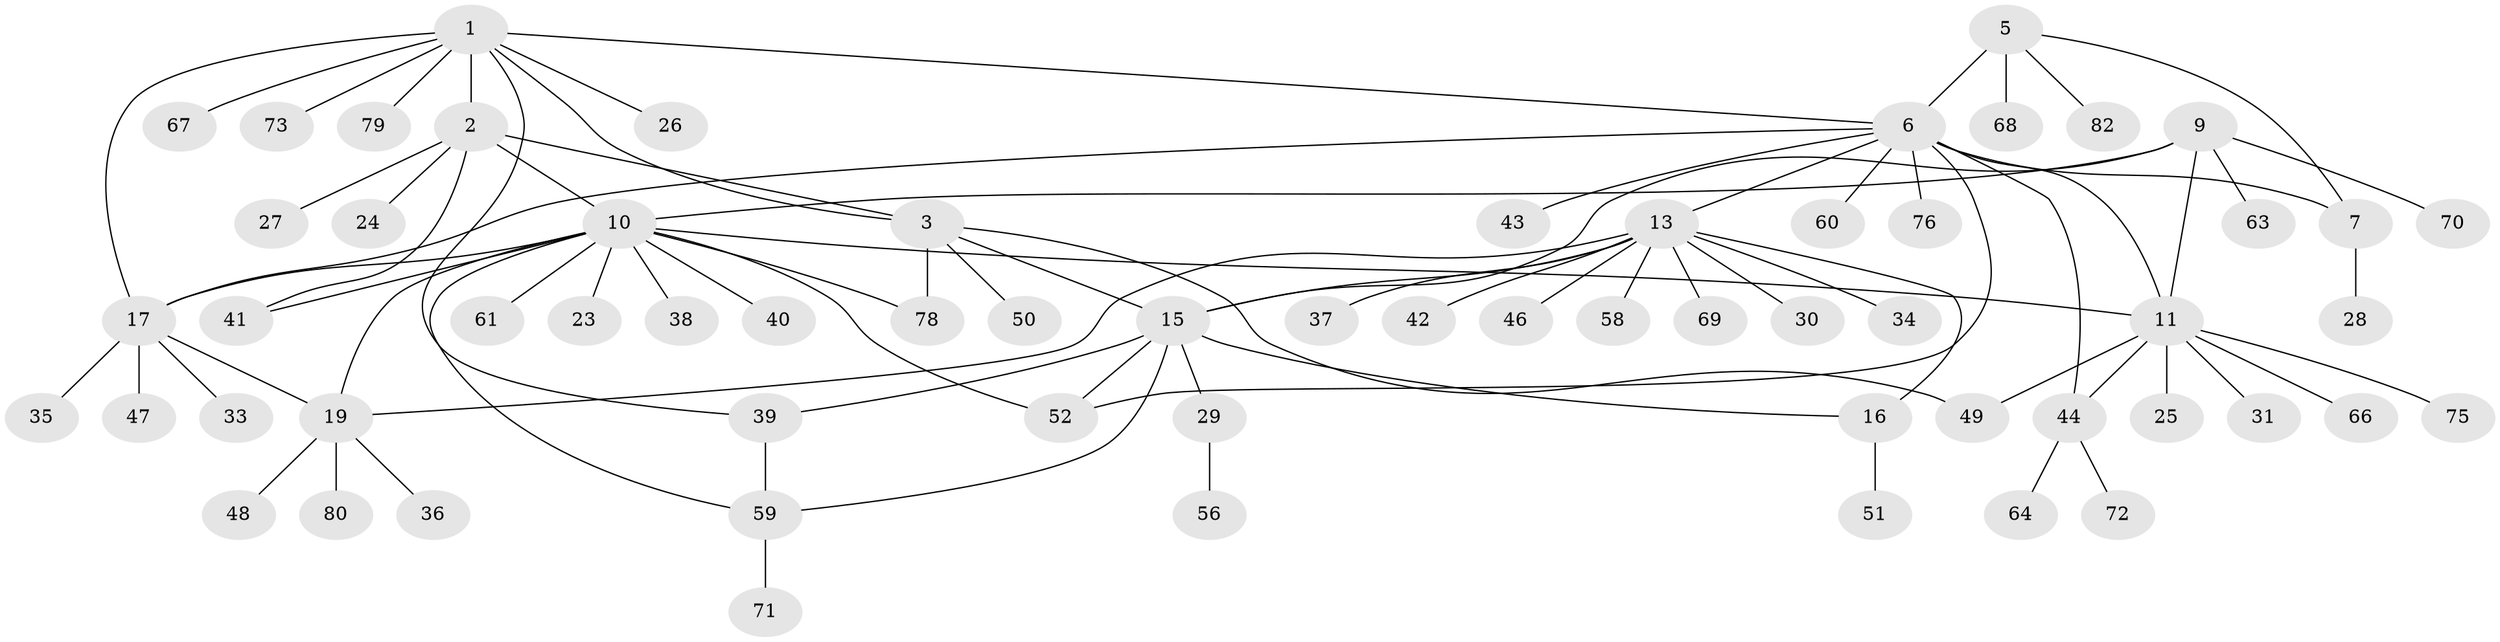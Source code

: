 // original degree distribution, {7: 0.024390243902439025, 8: 0.04878048780487805, 6: 0.06097560975609756, 5: 0.06097560975609756, 9: 0.036585365853658534, 10: 0.012195121951219513, 4: 0.024390243902439025, 1: 0.5609756097560976, 2: 0.14634146341463414, 3: 0.024390243902439025}
// Generated by graph-tools (version 1.1) at 2025/11/02/27/25 16:11:34]
// undirected, 63 vertices, 82 edges
graph export_dot {
graph [start="1"]
  node [color=gray90,style=filled];
  1 [super="+4"];
  2 [super="+62"];
  3 [super="+21"];
  5 [super="+22"];
  6 [super="+8"];
  7 [super="+45"];
  9 [super="+53"];
  10 [super="+20"];
  11 [super="+12"];
  13 [super="+14"];
  15 [super="+77"];
  16;
  17 [super="+18"];
  19 [super="+32"];
  23;
  24;
  25;
  26;
  27 [super="+54"];
  28;
  29;
  30;
  31;
  33;
  34;
  35;
  36;
  37;
  38;
  39;
  40;
  41;
  42;
  43;
  44 [super="+81"];
  46 [super="+57"];
  47;
  48;
  49;
  50 [super="+55"];
  51;
  52;
  56;
  58;
  59 [super="+74"];
  60;
  61;
  63;
  64 [super="+65"];
  66;
  67;
  68;
  69;
  70;
  71;
  72;
  73;
  75;
  76;
  78;
  79;
  80;
  82;
  1 -- 2 [weight=2];
  1 -- 3 [weight=2];
  1 -- 17;
  1 -- 67;
  1 -- 73;
  1 -- 39;
  1 -- 26;
  1 -- 79;
  1 -- 6;
  2 -- 3;
  2 -- 10;
  2 -- 24;
  2 -- 27;
  2 -- 41;
  3 -- 15;
  3 -- 49;
  3 -- 50;
  3 -- 78;
  5 -- 6 [weight=2];
  5 -- 7;
  5 -- 68;
  5 -- 82;
  6 -- 7 [weight=2];
  6 -- 17;
  6 -- 60;
  6 -- 76;
  6 -- 11;
  6 -- 43;
  6 -- 44;
  6 -- 13;
  6 -- 52;
  7 -- 28;
  9 -- 10;
  9 -- 11 [weight=2];
  9 -- 15;
  9 -- 63;
  9 -- 70;
  10 -- 11 [weight=2];
  10 -- 41;
  10 -- 52;
  10 -- 61;
  10 -- 38;
  10 -- 40;
  10 -- 78;
  10 -- 17 [weight=2];
  10 -- 19;
  10 -- 23;
  10 -- 59;
  11 -- 25;
  11 -- 44;
  11 -- 66;
  11 -- 75;
  11 -- 49;
  11 -- 31;
  13 -- 15 [weight=2];
  13 -- 16 [weight=2];
  13 -- 19;
  13 -- 34;
  13 -- 37;
  13 -- 69;
  13 -- 42;
  13 -- 46;
  13 -- 58;
  13 -- 30;
  15 -- 16;
  15 -- 29;
  15 -- 39;
  15 -- 59;
  15 -- 52;
  16 -- 51;
  17 -- 19 [weight=2];
  17 -- 47;
  17 -- 33;
  17 -- 35;
  19 -- 36;
  19 -- 48;
  19 -- 80;
  29 -- 56;
  39 -- 59;
  44 -- 64;
  44 -- 72;
  59 -- 71;
}
